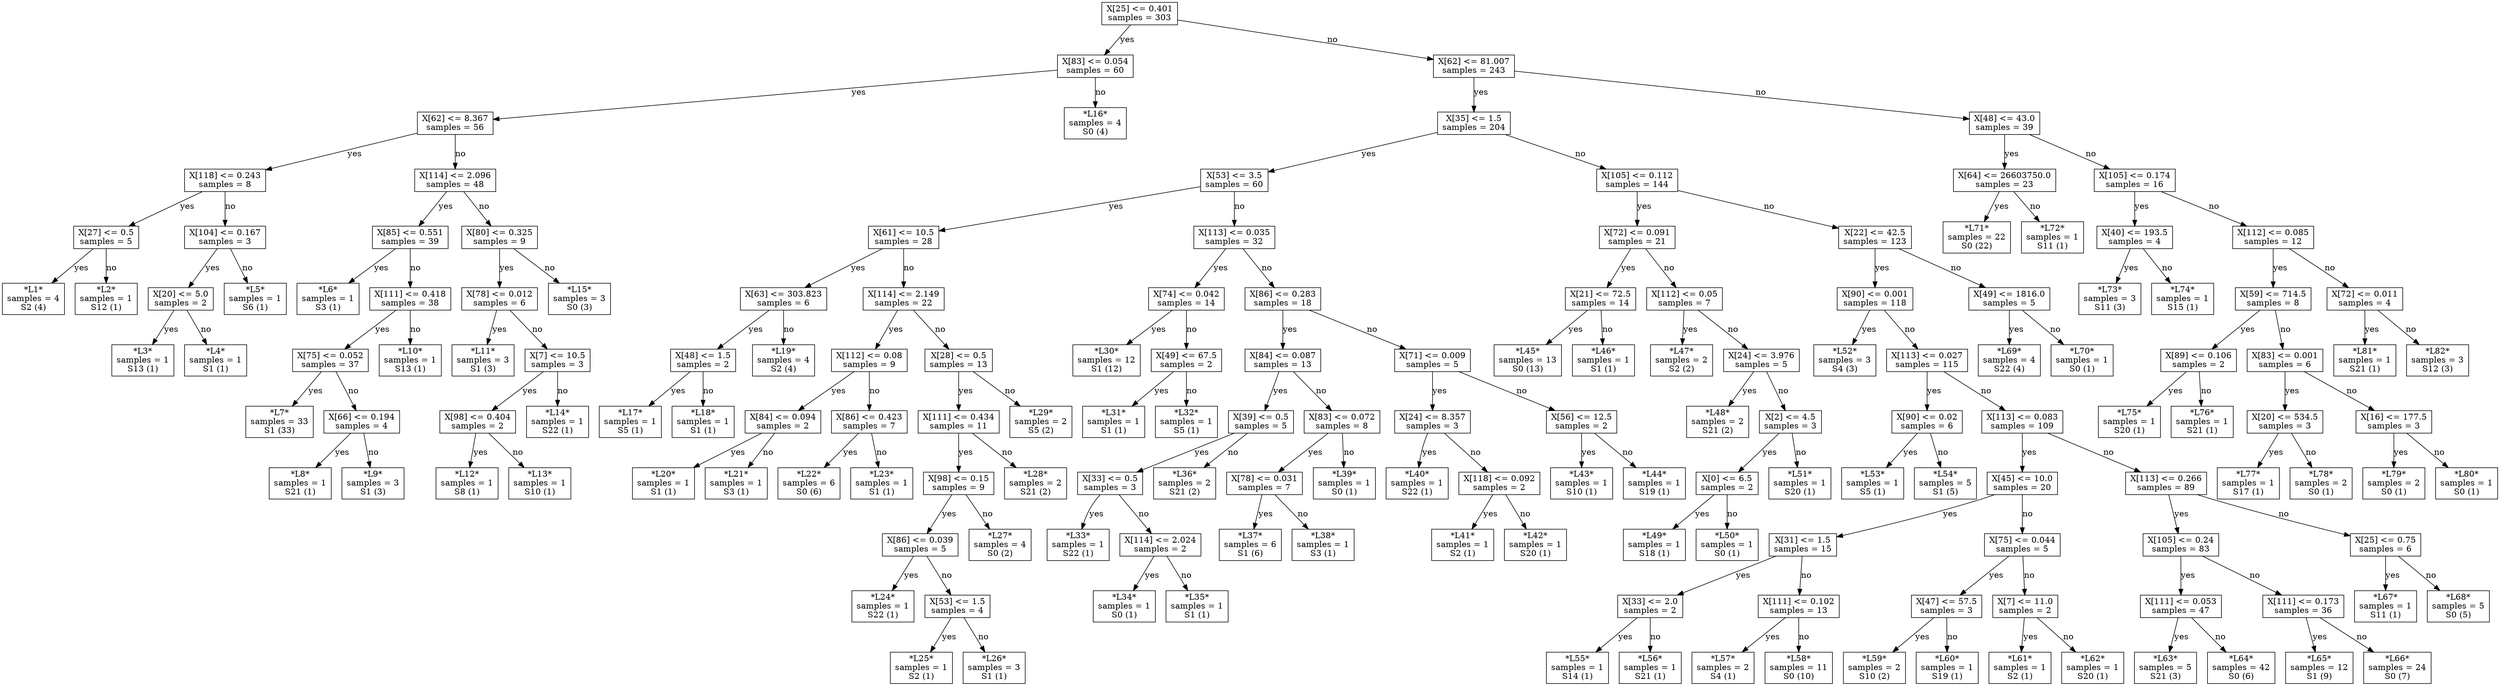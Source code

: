 digraph Tree {
node [shape=box] ;
0 [label="X[25] <= 0.401\nsamples = 303\n"] ;
1 [label="X[83] <= 0.054\nsamples = 60\n"] ;
0 -> 1 [label="yes"];
2 [label="X[62] <= 8.367\nsamples = 56\n"] ;
1 -> 2 [label="yes"];
3 [label="X[118] <= 0.243\nsamples = 8\n"] ;
2 -> 3 [label="yes"];
4 [label="X[27] <= 0.5\nsamples = 5\n"] ;
3 -> 4 [label="yes"];
5 [label="*L1*\nsamples = 4\nS2 (4)\n"] ;
4 -> 5 [label="yes"];
6 [label="*L2*\nsamples = 1\nS12 (1)\n"] ;
4 -> 6 [label="no"];
7 [label="X[104] <= 0.167\nsamples = 3\n"] ;
3 -> 7 [label="no"];
8 [label="X[20] <= 5.0\nsamples = 2\n"] ;
7 -> 8 [label="yes"];
9 [label="*L3*\nsamples = 1\nS13 (1)\n"] ;
8 -> 9 [label="yes"];
10 [label="*L4*\nsamples = 1\nS1 (1)\n"] ;
8 -> 10 [label="no"];
11 [label="*L5*\nsamples = 1\nS6 (1)\n"] ;
7 -> 11 [label="no"];
12 [label="X[114] <= 2.096\nsamples = 48\n"] ;
2 -> 12 [label="no"];
13 [label="X[85] <= 0.551\nsamples = 39\n"] ;
12 -> 13 [label="yes"];
14 [label="*L6*\nsamples = 1\nS3 (1)\n"] ;
13 -> 14 [label="yes"];
15 [label="X[111] <= 0.418\nsamples = 38\n"] ;
13 -> 15 [label="no"];
16 [label="X[75] <= 0.052\nsamples = 37\n"] ;
15 -> 16 [label="yes"];
17 [label="*L7*\nsamples = 33\nS1 (33)\n"] ;
16 -> 17 [label="yes"];
18 [label="X[66] <= 0.194\nsamples = 4\n"] ;
16 -> 18 [label="no"];
19 [label="*L8*\nsamples = 1\nS21 (1)\n"] ;
18 -> 19 [label="yes"];
20 [label="*L9*\nsamples = 3\nS1 (3)\n"] ;
18 -> 20 [label="no"];
21 [label="*L10*\nsamples = 1\nS13 (1)\n"] ;
15 -> 21 [label="no"];
22 [label="X[80] <= 0.325\nsamples = 9\n"] ;
12 -> 22 [label="no"];
23 [label="X[78] <= 0.012\nsamples = 6\n"] ;
22 -> 23 [label="yes"];
24 [label="*L11*\nsamples = 3\nS1 (3)\n"] ;
23 -> 24 [label="yes"];
25 [label="X[7] <= 10.5\nsamples = 3\n"] ;
23 -> 25 [label="no"];
26 [label="X[98] <= 0.404\nsamples = 2\n"] ;
25 -> 26 [label="yes"];
27 [label="*L12*\nsamples = 1\nS8 (1)\n"] ;
26 -> 27 [label="yes"];
28 [label="*L13*\nsamples = 1\nS10 (1)\n"] ;
26 -> 28 [label="no"];
29 [label="*L14*\nsamples = 1\nS22 (1)\n"] ;
25 -> 29 [label="no"];
30 [label="*L15*\nsamples = 3\nS0 (3)\n"] ;
22 -> 30 [label="no"];
31 [label="*L16*\nsamples = 4\nS0 (4)\n"] ;
1 -> 31 [label="no"];
32 [label="X[62] <= 81.007\nsamples = 243\n"] ;
0 -> 32 [label="no"];
33 [label="X[35] <= 1.5\nsamples = 204\n"] ;
32 -> 33 [label="yes"];
34 [label="X[53] <= 3.5\nsamples = 60\n"] ;
33 -> 34 [label="yes"];
35 [label="X[61] <= 10.5\nsamples = 28\n"] ;
34 -> 35 [label="yes"];
36 [label="X[63] <= 303.823\nsamples = 6\n"] ;
35 -> 36 [label="yes"];
37 [label="X[48] <= 1.5\nsamples = 2\n"] ;
36 -> 37 [label="yes"];
38 [label="*L17*\nsamples = 1\nS5 (1)\n"] ;
37 -> 38 [label="yes"];
39 [label="*L18*\nsamples = 1\nS1 (1)\n"] ;
37 -> 39 [label="no"];
40 [label="*L19*\nsamples = 4\nS2 (4)\n"] ;
36 -> 40 [label="no"];
41 [label="X[114] <= 2.149\nsamples = 22\n"] ;
35 -> 41 [label="no"];
42 [label="X[112] <= 0.08\nsamples = 9\n"] ;
41 -> 42 [label="yes"];
43 [label="X[84] <= 0.094\nsamples = 2\n"] ;
42 -> 43 [label="yes"];
44 [label="*L20*\nsamples = 1\nS1 (1)\n"] ;
43 -> 44 [label="yes"];
45 [label="*L21*\nsamples = 1\nS3 (1)\n"] ;
43 -> 45 [label="no"];
46 [label="X[86] <= 0.423\nsamples = 7\n"] ;
42 -> 46 [label="no"];
47 [label="*L22*\nsamples = 6\nS0 (6)\n"] ;
46 -> 47 [label="yes"];
48 [label="*L23*\nsamples = 1\nS1 (1)\n"] ;
46 -> 48 [label="no"];
49 [label="X[28] <= 0.5\nsamples = 13\n"] ;
41 -> 49 [label="no"];
50 [label="X[111] <= 0.434\nsamples = 11\n"] ;
49 -> 50 [label="yes"];
51 [label="X[98] <= 0.15\nsamples = 9\n"] ;
50 -> 51 [label="yes"];
52 [label="X[86] <= 0.039\nsamples = 5\n"] ;
51 -> 52 [label="yes"];
53 [label="*L24*\nsamples = 1\nS22 (1)\n"] ;
52 -> 53 [label="yes"];
54 [label="X[53] <= 1.5\nsamples = 4\n"] ;
52 -> 54 [label="no"];
55 [label="*L25*\nsamples = 1\nS2 (1)\n"] ;
54 -> 55 [label="yes"];
56 [label="*L26*\nsamples = 3\nS1 (1)\n"] ;
54 -> 56 [label="no"];
57 [label="*L27*\nsamples = 4\nS0 (2)\n"] ;
51 -> 57 [label="no"];
58 [label="*L28*\nsamples = 2\nS21 (2)\n"] ;
50 -> 58 [label="no"];
59 [label="*L29*\nsamples = 2\nS5 (2)\n"] ;
49 -> 59 [label="no"];
60 [label="X[113] <= 0.035\nsamples = 32\n"] ;
34 -> 60 [label="no"];
61 [label="X[74] <= 0.042\nsamples = 14\n"] ;
60 -> 61 [label="yes"];
62 [label="*L30*\nsamples = 12\nS1 (12)\n"] ;
61 -> 62 [label="yes"];
63 [label="X[49] <= 67.5\nsamples = 2\n"] ;
61 -> 63 [label="no"];
64 [label="*L31*\nsamples = 1\nS1 (1)\n"] ;
63 -> 64 [label="yes"];
65 [label="*L32*\nsamples = 1\nS5 (1)\n"] ;
63 -> 65 [label="no"];
66 [label="X[86] <= 0.283\nsamples = 18\n"] ;
60 -> 66 [label="no"];
67 [label="X[84] <= 0.087\nsamples = 13\n"] ;
66 -> 67 [label="yes"];
68 [label="X[39] <= 0.5\nsamples = 5\n"] ;
67 -> 68 [label="yes"];
69 [label="X[33] <= 0.5\nsamples = 3\n"] ;
68 -> 69 [label="yes"];
70 [label="*L33*\nsamples = 1\nS22 (1)\n"] ;
69 -> 70 [label="yes"];
71 [label="X[114] <= 2.024\nsamples = 2\n"] ;
69 -> 71 [label="no"];
72 [label="*L34*\nsamples = 1\nS0 (1)\n"] ;
71 -> 72 [label="yes"];
73 [label="*L35*\nsamples = 1\nS1 (1)\n"] ;
71 -> 73 [label="no"];
74 [label="*L36*\nsamples = 2\nS21 (2)\n"] ;
68 -> 74 [label="no"];
75 [label="X[83] <= 0.072\nsamples = 8\n"] ;
67 -> 75 [label="no"];
76 [label="X[78] <= 0.031\nsamples = 7\n"] ;
75 -> 76 [label="yes"];
77 [label="*L37*\nsamples = 6\nS1 (6)\n"] ;
76 -> 77 [label="yes"];
78 [label="*L38*\nsamples = 1\nS3 (1)\n"] ;
76 -> 78 [label="no"];
79 [label="*L39*\nsamples = 1\nS0 (1)\n"] ;
75 -> 79 [label="no"];
80 [label="X[71] <= 0.009\nsamples = 5\n"] ;
66 -> 80 [label="no"];
81 [label="X[24] <= 8.357\nsamples = 3\n"] ;
80 -> 81 [label="yes"];
82 [label="*L40*\nsamples = 1\nS22 (1)\n"] ;
81 -> 82 [label="yes"];
83 [label="X[118] <= 0.092\nsamples = 2\n"] ;
81 -> 83 [label="no"];
84 [label="*L41*\nsamples = 1\nS2 (1)\n"] ;
83 -> 84 [label="yes"];
85 [label="*L42*\nsamples = 1\nS20 (1)\n"] ;
83 -> 85 [label="no"];
86 [label="X[56] <= 12.5\nsamples = 2\n"] ;
80 -> 86 [label="no"];
87 [label="*L43*\nsamples = 1\nS10 (1)\n"] ;
86 -> 87 [label="yes"];
88 [label="*L44*\nsamples = 1\nS19 (1)\n"] ;
86 -> 88 [label="no"];
89 [label="X[105] <= 0.112\nsamples = 144\n"] ;
33 -> 89 [label="no"];
90 [label="X[72] <= 0.091\nsamples = 21\n"] ;
89 -> 90 [label="yes"];
91 [label="X[21] <= 72.5\nsamples = 14\n"] ;
90 -> 91 [label="yes"];
92 [label="*L45*\nsamples = 13\nS0 (13)\n"] ;
91 -> 92 [label="yes"];
93 [label="*L46*\nsamples = 1\nS1 (1)\n"] ;
91 -> 93 [label="no"];
94 [label="X[112] <= 0.05\nsamples = 7\n"] ;
90 -> 94 [label="no"];
95 [label="*L47*\nsamples = 2\nS2 (2)\n"] ;
94 -> 95 [label="yes"];
96 [label="X[24] <= 3.976\nsamples = 5\n"] ;
94 -> 96 [label="no"];
97 [label="*L48*\nsamples = 2\nS21 (2)\n"] ;
96 -> 97 [label="yes"];
98 [label="X[2] <= 4.5\nsamples = 3\n"] ;
96 -> 98 [label="no"];
99 [label="X[0] <= 6.5\nsamples = 2\n"] ;
98 -> 99 [label="yes"];
100 [label="*L49*\nsamples = 1\nS18 (1)\n"] ;
99 -> 100 [label="yes"];
101 [label="*L50*\nsamples = 1\nS0 (1)\n"] ;
99 -> 101 [label="no"];
102 [label="*L51*\nsamples = 1\nS20 (1)\n"] ;
98 -> 102 [label="no"];
103 [label="X[22] <= 42.5\nsamples = 123\n"] ;
89 -> 103 [label="no"];
104 [label="X[90] <= 0.001\nsamples = 118\n"] ;
103 -> 104 [label="yes"];
105 [label="*L52*\nsamples = 3\nS4 (3)\n"] ;
104 -> 105 [label="yes"];
106 [label="X[113] <= 0.027\nsamples = 115\n"] ;
104 -> 106 [label="no"];
107 [label="X[90] <= 0.02\nsamples = 6\n"] ;
106 -> 107 [label="yes"];
108 [label="*L53*\nsamples = 1\nS5 (1)\n"] ;
107 -> 108 [label="yes"];
109 [label="*L54*\nsamples = 5\nS1 (5)\n"] ;
107 -> 109 [label="no"];
110 [label="X[113] <= 0.083\nsamples = 109\n"] ;
106 -> 110 [label="no"];
111 [label="X[45] <= 10.0\nsamples = 20\n"] ;
110 -> 111 [label="yes"];
112 [label="X[31] <= 1.5\nsamples = 15\n"] ;
111 -> 112 [label="yes"];
113 [label="X[33] <= 2.0\nsamples = 2\n"] ;
112 -> 113 [label="yes"];
114 [label="*L55*\nsamples = 1\nS14 (1)\n"] ;
113 -> 114 [label="yes"];
115 [label="*L56*\nsamples = 1\nS21 (1)\n"] ;
113 -> 115 [label="no"];
116 [label="X[111] <= 0.102\nsamples = 13\n"] ;
112 -> 116 [label="no"];
117 [label="*L57*\nsamples = 2\nS4 (1)\n"] ;
116 -> 117 [label="yes"];
118 [label="*L58*\nsamples = 11\nS0 (10)\n"] ;
116 -> 118 [label="no"];
119 [label="X[75] <= 0.044\nsamples = 5\n"] ;
111 -> 119 [label="no"];
120 [label="X[47] <= 57.5\nsamples = 3\n"] ;
119 -> 120 [label="yes"];
121 [label="*L59*\nsamples = 2\nS10 (2)\n"] ;
120 -> 121 [label="yes"];
122 [label="*L60*\nsamples = 1\nS19 (1)\n"] ;
120 -> 122 [label="no"];
123 [label="X[7] <= 11.0\nsamples = 2\n"] ;
119 -> 123 [label="no"];
124 [label="*L61*\nsamples = 1\nS2 (1)\n"] ;
123 -> 124 [label="yes"];
125 [label="*L62*\nsamples = 1\nS20 (1)\n"] ;
123 -> 125 [label="no"];
126 [label="X[113] <= 0.266\nsamples = 89\n"] ;
110 -> 126 [label="no"];
127 [label="X[105] <= 0.24\nsamples = 83\n"] ;
126 -> 127 [label="yes"];
128 [label="X[111] <= 0.053\nsamples = 47\n"] ;
127 -> 128 [label="yes"];
129 [label="*L63*\nsamples = 5\nS21 (3)\n"] ;
128 -> 129 [label="yes"];
130 [label="*L64*\nsamples = 42\nS0 (6)\n"] ;
128 -> 130 [label="no"];
131 [label="X[111] <= 0.173\nsamples = 36\n"] ;
127 -> 131 [label="no"];
132 [label="*L65*\nsamples = 12\nS1 (9)\n"] ;
131 -> 132 [label="yes"];
133 [label="*L66*\nsamples = 24\nS0 (7)\n"] ;
131 -> 133 [label="no"];
134 [label="X[25] <= 0.75\nsamples = 6\n"] ;
126 -> 134 [label="no"];
135 [label="*L67*\nsamples = 1\nS11 (1)\n"] ;
134 -> 135 [label="yes"];
136 [label="*L68*\nsamples = 5\nS0 (5)\n"] ;
134 -> 136 [label="no"];
137 [label="X[49] <= 1816.0\nsamples = 5\n"] ;
103 -> 137 [label="no"];
138 [label="*L69*\nsamples = 4\nS22 (4)\n"] ;
137 -> 138 [label="yes"];
139 [label="*L70*\nsamples = 1\nS0 (1)\n"] ;
137 -> 139 [label="no"];
140 [label="X[48] <= 43.0\nsamples = 39\n"] ;
32 -> 140 [label="no"];
141 [label="X[64] <= 26603750.0\nsamples = 23\n"] ;
140 -> 141 [label="yes"];
142 [label="*L71*\nsamples = 22\nS0 (22)\n"] ;
141 -> 142 [label="yes"];
143 [label="*L72*\nsamples = 1\nS11 (1)\n"] ;
141 -> 143 [label="no"];
144 [label="X[105] <= 0.174\nsamples = 16\n"] ;
140 -> 144 [label="no"];
145 [label="X[40] <= 193.5\nsamples = 4\n"] ;
144 -> 145 [label="yes"];
146 [label="*L73*\nsamples = 3\nS11 (3)\n"] ;
145 -> 146 [label="yes"];
147 [label="*L74*\nsamples = 1\nS15 (1)\n"] ;
145 -> 147 [label="no"];
148 [label="X[112] <= 0.085\nsamples = 12\n"] ;
144 -> 148 [label="no"];
149 [label="X[59] <= 714.5\nsamples = 8\n"] ;
148 -> 149 [label="yes"];
150 [label="X[89] <= 0.106\nsamples = 2\n"] ;
149 -> 150 [label="yes"];
151 [label="*L75*\nsamples = 1\nS20 (1)\n"] ;
150 -> 151 [label="yes"];
152 [label="*L76*\nsamples = 1\nS21 (1)\n"] ;
150 -> 152 [label="no"];
153 [label="X[83] <= 0.001\nsamples = 6\n"] ;
149 -> 153 [label="no"];
154 [label="X[20] <= 534.5\nsamples = 3\n"] ;
153 -> 154 [label="yes"];
155 [label="*L77*\nsamples = 1\nS17 (1)\n"] ;
154 -> 155 [label="yes"];
156 [label="*L78*\nsamples = 2\nS0 (1)\n"] ;
154 -> 156 [label="no"];
157 [label="X[16] <= 177.5\nsamples = 3\n"] ;
153 -> 157 [label="no"];
158 [label="*L79*\nsamples = 2\nS0 (1)\n"] ;
157 -> 158 [label="yes"];
159 [label="*L80*\nsamples = 1\nS0 (1)\n"] ;
157 -> 159 [label="no"];
160 [label="X[72] <= 0.011\nsamples = 4\n"] ;
148 -> 160 [label="no"];
161 [label="*L81*\nsamples = 1\nS21 (1)\n"] ;
160 -> 161 [label="yes"];
162 [label="*L82*\nsamples = 3\nS12 (3)\n"] ;
160 -> 162 [label="no"];
}
